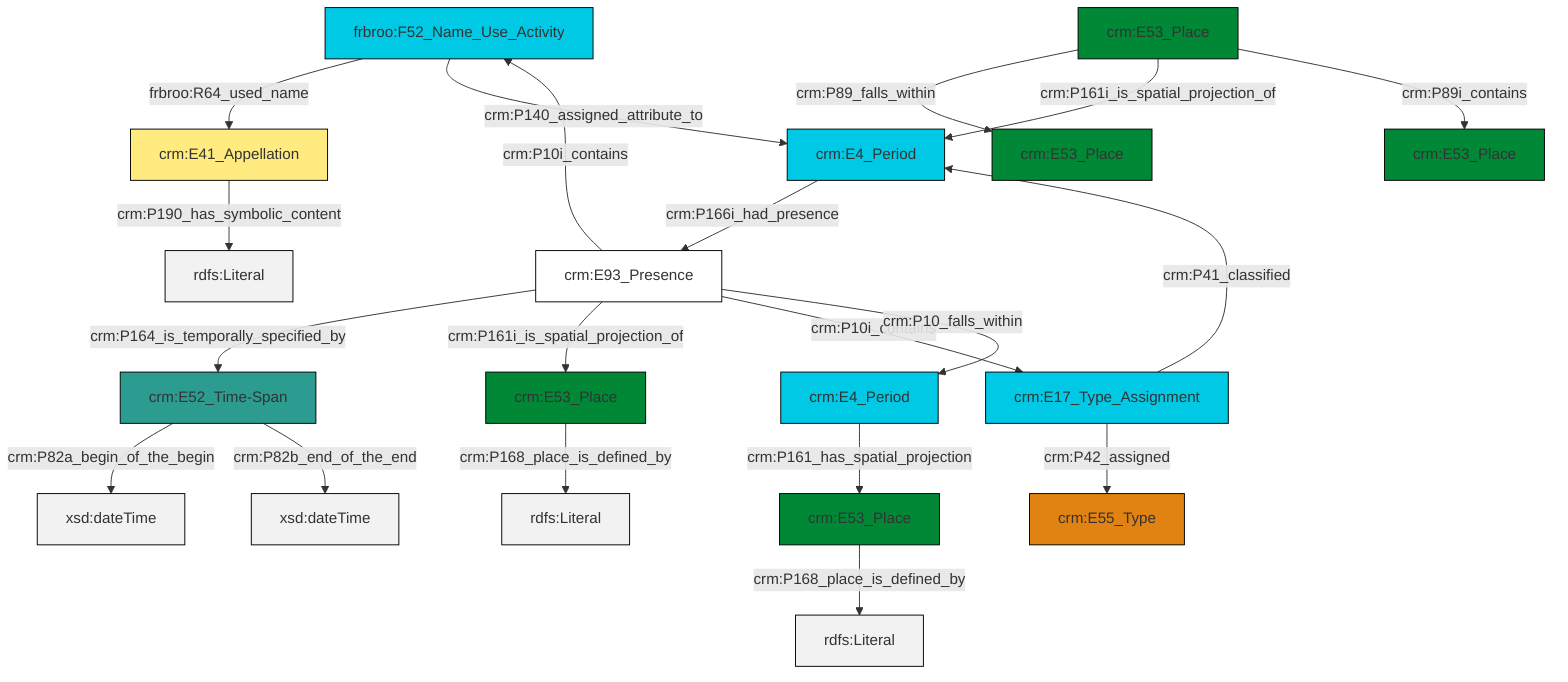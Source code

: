 graph TD
classDef Literal fill:#f2f2f2,stroke:#000000;
classDef CRM_Entity fill:#FFFFFF,stroke:#000000;
classDef Temporal_Entity fill:#00C9E6, stroke:#000000;
classDef Type fill:#E18312, stroke:#000000;
classDef Time-Span fill:#2C9C91, stroke:#000000;
classDef Appellation fill:#FFEB7F, stroke:#000000;
classDef Place fill:#008836, stroke:#000000;
classDef Persistent_Item fill:#B266B2, stroke:#000000;
classDef Conceptual_Object fill:#FFD700, stroke:#000000;
classDef Physical_Thing fill:#D2B48C, stroke:#000000;
classDef Actor fill:#f58aad, stroke:#000000;
classDef PC_Classes fill:#4ce600, stroke:#000000;
classDef Multi fill:#cccccc,stroke:#000000;

0["crm:E53_Place"]:::Place -->|crm:P168_place_is_defined_by| 1[rdfs:Literal]:::Literal
2["crm:E52_Time-Span"]:::Time-Span -->|crm:P82a_begin_of_the_begin| 4[xsd:dateTime]:::Literal
2["crm:E52_Time-Span"]:::Time-Span -->|crm:P82b_end_of_the_end| 5[xsd:dateTime]:::Literal
6["frbroo:F52_Name_Use_Activity"]:::Temporal_Entity -->|frbroo:R64_used_name| 7["crm:E41_Appellation"]:::Appellation
8["crm:E53_Place"]:::Place -->|crm:P89_falls_within| 9["crm:E53_Place"]:::Place
10["crm:E93_Presence"]:::CRM_Entity -->|crm:P164_is_temporally_specified_by| 2["crm:E52_Time-Span"]:::Time-Span
6["frbroo:F52_Name_Use_Activity"]:::Temporal_Entity -->|crm:P140_assigned_attribute_to| 11["crm:E4_Period"]:::Temporal_Entity
12["crm:E4_Period"]:::Temporal_Entity -->|crm:P161_has_spatial_projection| 0["crm:E53_Place"]:::Place
8["crm:E53_Place"]:::Place -->|crm:P161i_is_spatial_projection_of| 11["crm:E4_Period"]:::Temporal_Entity
10["crm:E93_Presence"]:::CRM_Entity -->|crm:P161i_is_spatial_projection_of| 13["crm:E53_Place"]:::Place
13["crm:E53_Place"]:::Place -->|crm:P168_place_is_defined_by| 17[rdfs:Literal]:::Literal
18["crm:E17_Type_Assignment"]:::Temporal_Entity -->|crm:P42_assigned| 19["crm:E55_Type"]:::Type
18["crm:E17_Type_Assignment"]:::Temporal_Entity -->|crm:P41_classified| 11["crm:E4_Period"]:::Temporal_Entity
11["crm:E4_Period"]:::Temporal_Entity -->|crm:P166i_had_presence| 10["crm:E93_Presence"]:::CRM_Entity
10["crm:E93_Presence"]:::CRM_Entity -->|crm:P10i_contains| 18["crm:E17_Type_Assignment"]:::Temporal_Entity
7["crm:E41_Appellation"]:::Appellation -->|crm:P190_has_symbolic_content| 29[rdfs:Literal]:::Literal
10["crm:E93_Presence"]:::CRM_Entity -->|crm:P10i_contains| 6["frbroo:F52_Name_Use_Activity"]:::Temporal_Entity
10["crm:E93_Presence"]:::CRM_Entity -->|crm:P10_falls_within| 12["crm:E4_Period"]:::Temporal_Entity
8["crm:E53_Place"]:::Place -->|crm:P89i_contains| 26["crm:E53_Place"]:::Place